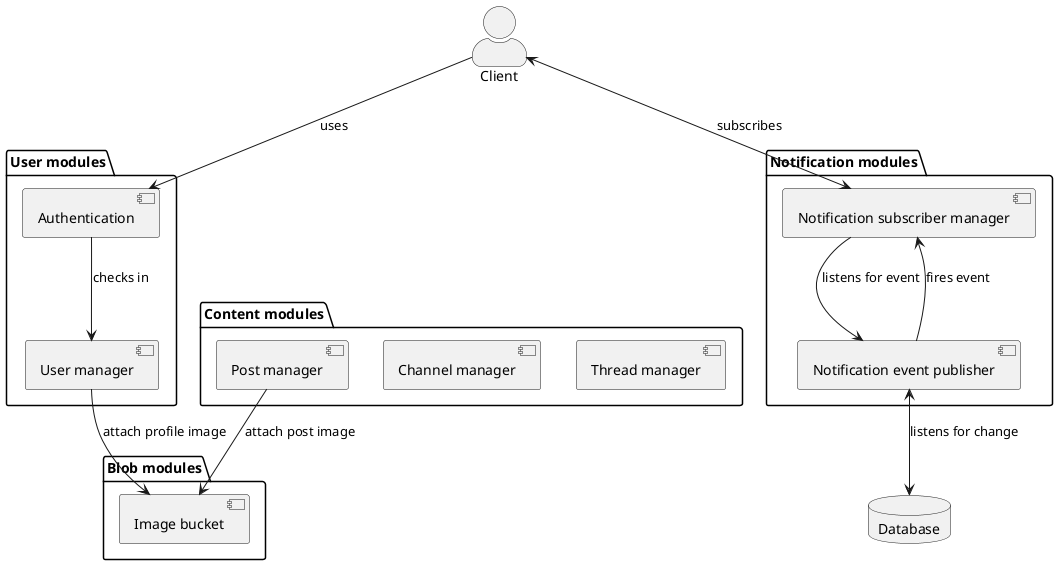@startuml microservice architecture

skinparam actorStyle awesome

:Client: as client

database "Database" as db

folder "User modules" as user {
  [Authentication] as auth
  [User manager] as userman
}

client --> auth : uses
auth --> userman : checks in

folder "Content modules" as content {
  [Thread manager] as threadman
  [Channel manager] as channelman
  [Post manager] as postman
}

folder "Blob modules" as blob {
  [Image bucket] as image
}

postman --> image : attach post image
userman --> image : attach profile image

folder "Notification modules" as notification {
  [Notification subscriber manager] as notisubman
  [Notification event publisher] as notipubman
}

client <--> notisubman : subscribes
notipubman <--> db : listens for change
notisubman --> notipubman : listens for event
notipubman --> notisubman : fires event

@enduml
